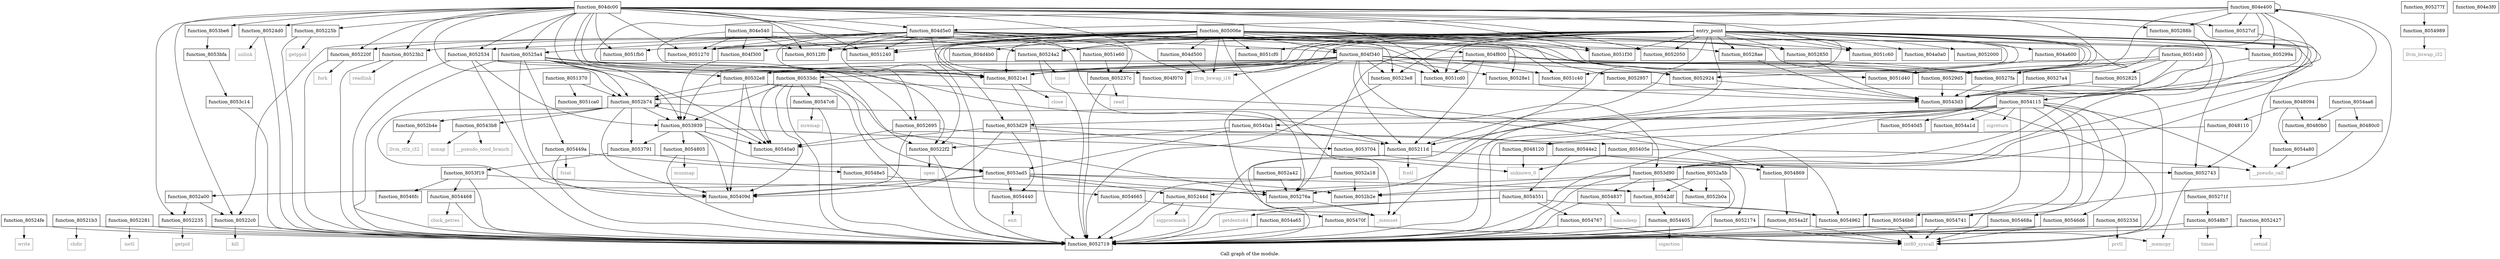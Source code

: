 digraph "Call graph of the module." {
  label="Call graph of the module.";
  node [shape=record];

  Node_function_8052427 [label="{function_8052427}"];
  Node_function_805288b [label="{function_805288b}"];
  Node_function_80528ae [label="{function_80528ae}"];
  Node_function_805244d [label="{function_805244d}"];
  Node_function_80528e1 [label="{function_80528e1}"];
  Node_function_8052924 [label="{function_8052924}"];
  Node_function_80524a2 [label="{function_80524a2}"];
  Node_function_80523e8 [label="{function_80523e8}"];
  Node_function_8051f30 [label="{function_8051f30}"];
  Node_function_80532e8 [label="{function_80532e8}"];
  Node_function_8051eb0 [label="{function_8051eb0}"];
  Node_function_80524d0 [label="{function_80524d0}"];
  Node_function_8052957 [label="{function_8052957}"];
  Node_function_80524fe [label="{function_80524fe}"];
  Node_function_805299a [label="{function_805299a}"];
  Node_function_8052534 [label="{function_8052534}"];
  Node_function_80525a4 [label="{function_80525a4}"];
  Node_function_80529d5 [label="{function_80529d5}"];
  Node_function_8052695 [label="{function_8052695}"];
  Node_function_80533dc [label="{function_80533dc}"];
  Node_function_8052a00 [label="{function_8052a00}"];
  Node_function_8052719 [label="{function_8052719}"];
  Node_function_8052a18 [label="{function_8052a18}"];
  Node_function_805271f [label="{function_805271f}"];
  Node_function_805237c [label="{function_805237c}"];
  Node_function_80527a4 [label="{function_80527a4}"];
  Node_function_8051fb0 [label="{function_8051fb0}"];
  Node_function_8052000 [label="{function_8052000}"];
  Node_function_8052050 [label="{function_8052050}"];
  Node_function_805211d [label="{function_805211d}"];
  Node_function_8052174 [label="{function_8052174}"];
  Node_function_8052b4e [label="{function_8052b4e}"];
  Node_function_80521b3 [label="{function_80521b3}"];
  Node_function_80521e1 [label="{function_80521e1}"];
  Node_function_805220f [label="{function_805220f}"];
  Node_function_8052235 [label="{function_8052235}"];
  Node_function_80527cf [label="{function_80527cf}"];
  Node_function_805225b [label="{function_805225b}"];
  Node_function_8052281 [label="{function_8052281}"];
  Node_function_8052a42 [label="{function_8052a42}"];
  Node_function_8052743 [label="{function_8052743}"];
  Node_function_8052b2e [label="{function_8052b2e}"];
  Node_function_80527fa [label="{function_80527fa}"];
  Node_function_80522c0 [label="{function_80522c0}"];
  Node_function_8052b74 [label="{function_8052b74}"];
  Node_function_80522f2 [label="{function_80522f2}"];
  Node_function_80523b2 [label="{function_80523b2}"];
  Node_function_8052a5b [label="{function_8052a5b}"];
  Node_function_805276a [label="{function_805276a}"];
  Node_function_8052b0a [label="{function_8052b0a}"];
  Node_function_805277f [label="{function_805277f}"];
  Node_function_8052825 [label="{function_8052825}"];
  Node_function_805233d [label="{function_805233d}"];
  Node_function_8054a2f [label="{function_8054a2f}"];
  Node_function_8054a65 [label="{function_8054a65}"];
  Node_function_8053704 [label="{function_8053704}"];
  Node_function_8053791 [label="{function_8053791}"];
  Node_function_8053939 [label="{function_8053939}"];
  Node_function_8053ad5 [label="{function_8053ad5}"];
  Node_function_8053be6 [label="{function_8053be6}"];
  Node_function_8053bfa [label="{function_8053bfa}"];
  Node_function_8053c14 [label="{function_8053c14}"];
  Node_function_8053d29 [label="{function_8053d29}"];
  Node_function_8053d90 [label="{function_8053d90}"];
  Node_function_8053f19 [label="{function_8053f19}"];
  Node_function_805405e [label="{function_805405e}"];
  Node_function_805409d [label="{function_805409d}"];
  Node_function_80540a0 [label="{function_80540a0}"];
  Node_function_80540a1 [label="{function_80540a1}"];
  Node_function_80540d5 [label="{function_80540d5}"];
  Node_function_8054115 [label="{function_8054115}"];
  Node_function_80542df [label="{function_80542df}"];
  Node_function_80543b8 [label="{function_80543b8}"];
  Node_function_80543d3 [label="{function_80543d3}"];
  Node_function_8054405 [label="{function_8054405}"];
  Node_function_8054440 [label="{function_8054440}"];
  Node_function_8054468 [label="{function_8054468}"];
  Node_function_805449a [label="{function_805449a}"];
  Node_function_80544e2 [label="{function_80544e2}"];
  Node_function_8054551 [label="{function_8054551}"];
  Node_function_8054665 [label="{function_8054665}"];
  Node_function_805468a [label="{function_805468a}"];
  Node_function_80546b0 [label="{function_80546b0}"];
  Node_function_80546d6 [label="{function_80546d6}"];
  Node_function_80546fc [label="{function_80546fc}"];
  Node_function_805470f [label="{function_805470f}"];
  Node_function_8054741 [label="{function_8054741}"];
  Node_function_8054767 [label="{function_8054767}"];
  Node_function_80547c6 [label="{function_80547c6}"];
  Node_function_8054805 [label="{function_8054805}"];
  Node_function_8054837 [label="{function_8054837}"];
  Node_function_8054869 [label="{function_8054869}"];
  Node_function_80548b7 [label="{function_80548b7}"];
  Node_function_80548e5 [label="{function_80548e5}"];
  Node_function_8054962 [label="{function_8054962}"];
  Node_function_8054989 [label="{function_8054989}"];
  Node_function_8054a1d [label="{function_8054a1d}"];
  Node_function_8054a80 [label="{function_8054a80}"];
  Node_function_8054aa6 [label="{function_8054aa6}"];
  Node_llvm_ctlz_i32 [color="gray50", fontcolor="gray50", label="{llvm_ctlz_i32}"];
  Node_llvm_bswap_i32 [color="gray50", fontcolor="gray50", label="{llvm_bswap_i32}"];
  Node__memset [color="gray50", fontcolor="gray50", label="{_memset}"];
  Node__memcpy [color="gray50", fontcolor="gray50", label="{_memcpy}"];
  Node_llvm_bswap_i16 [color="gray50", fontcolor="gray50", label="{llvm_bswap_i16}"];
  Node_unknown_0 [color="gray50", fontcolor="gray50", label="{unknown_0}"];
  Node_fcntl [color="gray50", fontcolor="gray50", label="{fcntl}"];
  Node_int80_syscall [color="gray50", fontcolor="gray50", label="{int80_syscall}"];
  Node_chdir [color="gray50", fontcolor="gray50", label="{chdir}"];
  Node_close [color="gray50", fontcolor="gray50", label="{close}"];
  Node_fork [color="gray50", fontcolor="gray50", label="{fork}"];
  Node_getpid [color="gray50", fontcolor="gray50", label="{getpid}"];
  Node_getppid [color="gray50", fontcolor="gray50", label="{getppid}"];
  Node_ioctl [color="gray50", fontcolor="gray50", label="{ioctl}"];
  Node_kill [color="gray50", fontcolor="gray50", label="{kill}"];
  Node_open [color="gray50", fontcolor="gray50", label="{open}"];
  Node_prctl [color="gray50", fontcolor="gray50", label="{prctl}"];
  Node_read [color="gray50", fontcolor="gray50", label="{read}"];
  Node_readlink [color="gray50", fontcolor="gray50", label="{readlink}"];
  Node_setsid [color="gray50", fontcolor="gray50", label="{setsid}"];
  Node_sigprocmask [color="gray50", fontcolor="gray50", label="{sigprocmask}"];
  Node_time [color="gray50", fontcolor="gray50", label="{time}"];
  Node_unlink [color="gray50", fontcolor="gray50", label="{unlink}"];
  Node_write [color="gray50", fontcolor="gray50", label="{write}"];
  Node_sigreturn [color="gray50", fontcolor="gray50", label="{sigreturn}"];
  Node_mmap [color="gray50", fontcolor="gray50", label="{mmap}"];
  Node_sigaction [color="gray50", fontcolor="gray50", label="{sigaction}"];
  Node_exit [color="gray50", fontcolor="gray50", label="{exit}"];
  Node_clock_getres [color="gray50", fontcolor="gray50", label="{clock_getres}"];
  Node_fstat [color="gray50", fontcolor="gray50", label="{fstat}"];
  Node_getdents64 [color="gray50", fontcolor="gray50", label="{getdents64}"];
  Node_mremap [color="gray50", fontcolor="gray50", label="{mremap}"];
  Node_munmap [color="gray50", fontcolor="gray50", label="{munmap}"];
  Node_nanosleep [color="gray50", fontcolor="gray50", label="{nanosleep}"];
  Node_times [color="gray50", fontcolor="gray50", label="{times}"];
  Node_function_8052850 [label="{function_8052850}"];
  Node___pseudo_call [color="gray50", fontcolor="gray50", label="{__pseudo_call}"];
  Node___pseudo_cond_branch [color="gray50", fontcolor="gray50", label="{__pseudo_cond_branch}"];
  Node_function_8048094 [label="{function_8048094}"];
  Node_function_80480b0 [label="{function_80480b0}"];
  Node_function_80480c0 [label="{function_80480c0}"];
  Node_function_8048110 [label="{function_8048110}"];
  Node_function_8048120 [label="{function_8048120}"];
  Node_entry_point [label="{entry_point}"];
  Node_function_804a0a0 [label="{function_804a0a0}"];
  Node_function_804a600 [label="{function_804a600}"];
  Node_function_804d4b0 [label="{function_804d4b0}"];
  Node_function_804d500 [label="{function_804d500}"];
  Node_function_804d5e0 [label="{function_804d5e0}"];
  Node_function_804dc00 [label="{function_804dc00}"];
  Node_function_804e3f0 [label="{function_804e3f0}"];
  Node_function_804e400 [label="{function_804e400}"];
  Node_function_804e540 [label="{function_804e540}"];
  Node_function_804f070 [label="{function_804f070}"];
  Node_function_804f300 [label="{function_804f300}"];
  Node_function_804f340 [label="{function_804f340}"];
  Node_function_804f800 [label="{function_804f800}"];
  Node_function_805006e [label="{function_805006e}"];
  Node_function_8051240 [label="{function_8051240}"];
  Node_function_8051270 [label="{function_8051270}"];
  Node_function_80512f0 [label="{function_80512f0}"];
  Node_function_8051370 [label="{function_8051370}"];
  Node_function_8051c40 [label="{function_8051c40}"];
  Node_function_8051c60 [label="{function_8051c60}"];
  Node_function_8051ca0 [label="{function_8051ca0}"];
  Node_function_8051cd0 [label="{function_8051cd0}"];
  Node_function_8051cf0 [label="{function_8051cf0}"];
  Node_function_8051d40 [label="{function_8051d40}"];
  Node_function_8051e60 [label="{function_8051e60}"];
  Node_function_8052427 -> Node_function_8052719;
  Node_function_8052427 -> Node_setsid;
  Node_function_805288b -> Node_function_80543d3;
  Node_function_80528ae -> Node_function_80543d3;
  Node_function_805244d -> Node_function_8052719;
  Node_function_805244d -> Node_sigprocmask;
  Node_function_80528e1 -> Node_function_80543d3;
  Node_function_8052924 -> Node_function_80543d3;
  Node_function_80524a2 -> Node_function_8052719;
  Node_function_80524a2 -> Node_time;
  Node_function_80523e8 -> Node_function_8052719;
  Node_function_80523e8 -> Node_int80_syscall;
  Node_function_80532e8 -> Node_function_8052719;
  Node_function_80532e8 -> Node_function_8052b74;
  Node_function_80532e8 -> Node_function_805276a;
  Node_function_80532e8 -> Node_function_805409d;
  Node_function_80532e8 -> Node_function_80540a0;
  Node_function_8051eb0 -> Node_function_80529d5;
  Node_function_8051eb0 -> Node_function_8052719;
  Node_function_8051eb0 -> Node_function_80521e1;
  Node_function_8051eb0 -> Node_function_80527fa;
  Node_function_8051eb0 -> Node_function_8052825;
  Node_function_80524d0 -> Node_function_8052719;
  Node_function_80524d0 -> Node_unlink;
  Node_function_8052957 -> Node_function_80543d3;
  Node_function_80524fe -> Node_function_8052719;
  Node_function_80524fe -> Node_write;
  Node_function_805299a -> Node_function_80543d3;
  Node_function_8052534 -> Node_function_8052719;
  Node_function_8052534 -> Node_function_80521e1;
  Node_function_8052534 -> Node_function_8053939;
  Node_function_8052534 -> Node_function_805409d;
  Node_function_8052534 -> Node_function_80540a0;
  Node_function_80525a4 -> Node_function_80532e8;
  Node_function_80525a4 -> Node_function_8052719;
  Node_function_80525a4 -> Node_function_805211d;
  Node_function_80525a4 -> Node_function_80521e1;
  Node_function_80525a4 -> Node_function_8052b74;
  Node_function_80525a4 -> Node_function_80522f2;
  Node_function_80525a4 -> Node_function_8053939;
  Node_function_80525a4 -> Node_function_805409d;
  Node_function_80525a4 -> Node_function_805449a;
  Node_function_80529d5 -> Node_function_80543d3;
  Node_function_8052695 -> Node_function_805409d;
  Node_function_8052695 -> Node_function_80540a0;
  Node_function_8052695 -> Node_function_80544e2;
  Node_function_80533dc -> Node_function_8052719;
  Node_function_80533dc -> Node_function_8052b74;
  Node_function_80533dc -> Node_function_8053939;
  Node_function_80533dc -> Node_function_8053ad5;
  Node_function_80533dc -> Node_function_805409d;
  Node_function_80533dc -> Node_function_80540a0;
  Node_function_80533dc -> Node_function_80547c6;
  Node_function_80533dc -> Node_function_8054962;
  Node_function_8052a00 -> Node_function_8052235;
  Node_function_8052a00 -> Node_function_80522c0;
  Node_function_8052a18 -> Node_function_8052719;
  Node_function_8052a18 -> Node_function_8052b2e;
  Node_function_805271f -> Node_function_80548b7;
  Node_function_805237c -> Node_function_8052719;
  Node_function_805237c -> Node_read;
  Node_function_80527a4 -> Node_function_80543d3;
  Node_function_805211d -> Node_function_8052719;
  Node_function_805211d -> Node_function_8052174;
  Node_function_805211d -> Node_fcntl;
  Node_function_8052174 -> Node_function_8052719;
  Node_function_8052174 -> Node_int80_syscall;
  Node_function_8052b4e -> Node_llvm_ctlz_i32;
  Node_function_80521b3 -> Node_function_8052719;
  Node_function_80521b3 -> Node_chdir;
  Node_function_80521e1 -> Node_function_8052719;
  Node_function_80521e1 -> Node_close;
  Node_function_805220f -> Node_function_8052719;
  Node_function_805220f -> Node_fork;
  Node_function_8052235 -> Node_function_8052719;
  Node_function_8052235 -> Node_getpid;
  Node_function_80527cf -> Node_function_80543d3;
  Node_function_805225b -> Node_function_8052719;
  Node_function_805225b -> Node_getppid;
  Node_function_8052281 -> Node_function_8052719;
  Node_function_8052281 -> Node_ioctl;
  Node_function_8052a42 -> Node_function_805276a;
  Node_function_8052743 -> Node__memcpy;
  Node_function_80527fa -> Node_function_80543d3;
  Node_function_80522c0 -> Node_function_8052719;
  Node_function_80522c0 -> Node_kill;
  Node_function_8052b74 -> Node_function_8052719;
  Node_function_8052b74 -> Node_function_8052b4e;
  Node_function_8052b74 -> Node_function_8052b74;
  Node_function_8052b74 -> Node_function_8053791;
  Node_function_8052b74 -> Node_function_8053939;
  Node_function_8052b74 -> Node_function_805409d;
  Node_function_8052b74 -> Node_function_80540a0;
  Node_function_8052b74 -> Node_function_80543b8;
  Node_function_8052b74 -> Node_function_8054869;
  Node_function_80522f2 -> Node_function_8052719;
  Node_function_80522f2 -> Node_open;
  Node_function_80523b2 -> Node_function_8052719;
  Node_function_80523b2 -> Node_readlink;
  Node_function_8052a5b -> Node_function_8052719;
  Node_function_8052a5b -> Node_function_8052b2e;
  Node_function_8052a5b -> Node_function_8052b0a;
  Node_function_8052a5b -> Node_function_80542df;
  Node_function_805276a -> Node__memset;
  Node_function_805277f -> Node_function_8054989;
  Node_function_8052825 -> Node_function_80543d3;
  Node_function_805233d -> Node_function_8052719;
  Node_function_805233d -> Node_prctl;
  Node_function_8054a2f -> Node_function_8052719;
  Node_function_8054a2f -> Node_int80_syscall;
  Node_function_8054a65 -> Node_function_8052719;
  Node_function_8053704 -> Node_function_8054869;
  Node_function_8053791 -> Node_function_8053ad5;
  Node_function_8053791 -> Node_function_8053f19;
  Node_function_8053939 -> Node_function_8053704;
  Node_function_8053939 -> Node_function_8053791;
  Node_function_8053939 -> Node_function_8053ad5;
  Node_function_8053939 -> Node_function_805409d;
  Node_function_8053939 -> Node_function_80540a0;
  Node_function_8053939 -> Node_function_8054805;
  Node_function_8053ad5 -> Node_function_805244d;
  Node_function_8053ad5 -> Node_function_8052a00;
  Node_function_8053ad5 -> Node_function_8052b2e;
  Node_function_8053ad5 -> Node_function_805276a;
  Node_function_8053ad5 -> Node_function_805409d;
  Node_function_8053ad5 -> Node_function_80542df;
  Node_function_8053ad5 -> Node_function_8054440;
  Node_function_8053be6 -> Node_function_8053bfa;
  Node_function_8053bfa -> Node_function_8053c14;
  Node_function_8053c14 -> Node_function_8052719;
  Node_function_8053d29 -> Node_function_805405e;
  Node_function_8053d29 -> Node_function_805409d;
  Node_function_8053d29 -> Node_function_80540a0;
  Node_function_8053d29 -> Node_function_8054440;
  Node_function_8053d29 -> Node_unknown_0;
  Node_function_8053d90 -> Node_function_805244d;
  Node_function_8053d90 -> Node_function_8052719;
  Node_function_8053d90 -> Node_function_8052b2e;
  Node_function_8053d90 -> Node_function_8052b0a;
  Node_function_8053d90 -> Node_function_80542df;
  Node_function_8053d90 -> Node_function_8054837;
  Node_function_8053f19 -> Node_function_8052719;
  Node_function_8053f19 -> Node_function_8054468;
  Node_function_8053f19 -> Node_function_8054665;
  Node_function_8053f19 -> Node_function_80546fc;
  Node_function_805405e -> Node_unknown_0;
  Node_function_805405e -> Node___pseudo_call;
  Node_function_80540a1 -> Node_function_805211d;
  Node_function_80540a1 -> Node_function_80522f2;
  Node_function_80540a1 -> Node_function_8053ad5;
  Node_function_8054115 -> Node_function_8052719;
  Node_function_8054115 -> Node_function_805276a;
  Node_function_8054115 -> Node_function_8053d29;
  Node_function_8054115 -> Node_function_80540a1;
  Node_function_8054115 -> Node_function_80540d5;
  Node_function_8054115 -> Node_function_805468a;
  Node_function_8054115 -> Node_function_80546b0;
  Node_function_8054115 -> Node_function_80546d6;
  Node_function_8054115 -> Node_function_8054741;
  Node_function_8054115 -> Node_function_8054962;
  Node_function_8054115 -> Node_function_8054a1d;
  Node_function_8054115 -> Node_sigreturn;
  Node_function_8054115 -> Node___pseudo_call;
  Node_function_80542df -> Node_function_8054405;
  Node_function_80542df -> Node_function_8054962;
  Node_function_80543b8 -> Node_mmap;
  Node_function_80543b8 -> Node___pseudo_cond_branch;
  Node_function_80543d3 -> Node_function_8052719;
  Node_function_80543d3 -> Node_int80_syscall;
  Node_function_8054405 -> Node_function_8052719;
  Node_function_8054405 -> Node_sigaction;
  Node_function_8054440 -> Node_exit;
  Node_function_8054468 -> Node_function_8052719;
  Node_function_8054468 -> Node_clock_getres;
  Node_function_805449a -> Node_function_8052719;
  Node_function_805449a -> Node_function_80548e5;
  Node_function_805449a -> Node_fstat;
  Node_function_80544e2 -> Node_function_8052743;
  Node_function_80544e2 -> Node_function_8054551;
  Node_function_8054551 -> Node_function_8052719;
  Node_function_8054551 -> Node_function_8054767;
  Node_function_8054551 -> Node_function_8054962;
  Node_function_8054551 -> Node_getdents64;
  Node_function_8054665 -> Node_function_805470f;
  Node_function_805468a -> Node_function_8052719;
  Node_function_805468a -> Node_int80_syscall;
  Node_function_80546b0 -> Node_function_8052719;
  Node_function_80546b0 -> Node_int80_syscall;
  Node_function_80546d6 -> Node_function_8052719;
  Node_function_80546d6 -> Node_int80_syscall;
  Node_function_805470f -> Node_function_8052719;
  Node_function_805470f -> Node_int80_syscall;
  Node_function_8054741 -> Node_function_8052719;
  Node_function_8054741 -> Node_int80_syscall;
  Node_function_8054767 -> Node_function_8052719;
  Node_function_8054767 -> Node_int80_syscall;
  Node_function_80547c6 -> Node_function_8052719;
  Node_function_80547c6 -> Node_mremap;
  Node_function_8054805 -> Node_function_8052719;
  Node_function_8054805 -> Node_munmap;
  Node_function_8054837 -> Node_function_8052719;
  Node_function_8054837 -> Node_nanosleep;
  Node_function_8054869 -> Node_function_8054a2f;
  Node_function_80548b7 -> Node_function_8052719;
  Node_function_80548b7 -> Node_times;
  Node_function_80548e5 -> Node_function_805276a;
  Node_function_8054962 -> Node__memcpy;
  Node_function_8054989 -> Node_llvm_bswap_i32;
  Node_function_8054a80 -> Node___pseudo_call;
  Node_function_8054aa6 -> Node_function_80480b0;
  Node_function_8054aa6 -> Node_function_80480c0;
  Node_function_8052850 -> Node_function_80543d3;
  Node_function_8048094 -> Node_function_8054a80;
  Node_function_8048094 -> Node_function_80480b0;
  Node_function_8048094 -> Node_function_8048110;
  Node_function_80480c0 -> Node___pseudo_call;
  Node_function_8048110 -> Node_function_8048120;
  Node_function_8048120 -> Node_unknown_0;
  Node_entry_point -> Node_function_80528ae;
  Node_entry_point -> Node_function_8052924;
  Node_entry_point -> Node_function_80524a2;
  Node_entry_point -> Node_function_80523e8;
  Node_entry_point -> Node_function_8051f30;
  Node_entry_point -> Node_function_80532e8;
  Node_entry_point -> Node_function_805299a;
  Node_entry_point -> Node_function_80529d5;
  Node_entry_point -> Node_function_8052719;
  Node_entry_point -> Node_function_8051fb0;
  Node_entry_point -> Node_function_8052000;
  Node_entry_point -> Node_function_8052050;
  Node_entry_point -> Node_function_805211d;
  Node_entry_point -> Node_function_80521e1;
  Node_entry_point -> Node_function_8052743;
  Node_entry_point -> Node_function_80527fa;
  Node_entry_point -> Node_function_805276a;
  Node_entry_point -> Node_function_8053d90;
  Node_entry_point -> Node_function_8054115;
  Node_entry_point -> Node__memset;
  Node_entry_point -> Node_llvm_bswap_i16;
  Node_entry_point -> Node_function_8052850;
  Node_entry_point -> Node_function_804a0a0;
  Node_entry_point -> Node_function_804a600;
  Node_entry_point -> Node_function_804f070;
  Node_entry_point -> Node_function_8051240;
  Node_entry_point -> Node_function_8051270;
  Node_entry_point -> Node_function_80512f0;
  Node_entry_point -> Node_function_8051c40;
  Node_entry_point -> Node_function_8051c60;
  Node_entry_point -> Node_function_8051cd0;
  Node_entry_point -> Node_function_8051cf0;
  Node_entry_point -> Node_function_8051d40;
  Node_function_804a600 -> Node_function_8051d40;
  Node_function_804d500 -> Node_llvm_bswap_i16;
  Node_function_804d5e0 -> Node_function_8051f30;
  Node_function_804d5e0 -> Node_function_8052534;
  Node_function_804d5e0 -> Node_function_80525a4;
  Node_function_804d5e0 -> Node_function_8052695;
  Node_function_804d5e0 -> Node_function_8052050;
  Node_function_804d5e0 -> Node_function_80521e1;
  Node_function_804d5e0 -> Node_function_80522c0;
  Node_function_804d5e0 -> Node_function_80522f2;
  Node_function_804d5e0 -> Node_function_80523b2;
  Node_function_804d5e0 -> Node_function_805276a;
  Node_function_804d5e0 -> Node_function_8053d90;
  Node_function_804d5e0 -> Node_llvm_bswap_i16;
  Node_function_804d5e0 -> Node_function_8051240;
  Node_function_804d5e0 -> Node_function_8051270;
  Node_function_804d5e0 -> Node_function_80512f0;
  Node_function_804d5e0 -> Node_function_8051c40;
  Node_function_804d5e0 -> Node_function_8051c60;
  Node_function_804d5e0 -> Node_function_8051cd0;
  Node_function_804d5e0 -> Node_function_8051d40;
  Node_function_804d5e0 -> Node_function_8051e60;
  Node_function_804dc00 -> Node_function_805288b;
  Node_function_804dc00 -> Node_function_80524a2;
  Node_function_804dc00 -> Node_function_8051f30;
  Node_function_804dc00 -> Node_function_80524d0;
  Node_function_804dc00 -> Node_function_8052534;
  Node_function_804dc00 -> Node_function_80525a4;
  Node_function_804dc00 -> Node_function_80529d5;
  Node_function_804dc00 -> Node_function_8052695;
  Node_function_804dc00 -> Node_function_805237c;
  Node_function_804dc00 -> Node_function_8051fb0;
  Node_function_804dc00 -> Node_function_8052050;
  Node_function_804dc00 -> Node_function_80521e1;
  Node_function_804dc00 -> Node_function_805220f;
  Node_function_804dc00 -> Node_function_8052235;
  Node_function_804dc00 -> Node_function_80527cf;
  Node_function_804dc00 -> Node_function_805225b;
  Node_function_804dc00 -> Node_function_80522c0;
  Node_function_804dc00 -> Node_function_8052b74;
  Node_function_804dc00 -> Node_function_80522f2;
  Node_function_804dc00 -> Node_function_80523b2;
  Node_function_804dc00 -> Node_function_8053be6;
  Node_function_804dc00 -> Node_function_8053d90;
  Node_function_804dc00 -> Node_function_804d5e0;
  Node_function_804dc00 -> Node_function_8051240;
  Node_function_804dc00 -> Node_function_8051270;
  Node_function_804dc00 -> Node_function_80512f0;
  Node_function_804dc00 -> Node_function_8051c60;
  Node_function_804dc00 -> Node_function_8051cd0;
  Node_function_804e400 -> Node_function_805288b;
  Node_function_804e400 -> Node_function_805299a;
  Node_function_804e400 -> Node_function_80529d5;
  Node_function_804e400 -> Node_function_8052719;
  Node_function_804e400 -> Node_function_805211d;
  Node_function_804e400 -> Node_function_80521e1;
  Node_function_804e400 -> Node_function_80527cf;
  Node_function_804e400 -> Node_function_80527fa;
  Node_function_804e400 -> Node_function_8053d90;
  Node_function_804e400 -> Node_function_804d5e0;
  Node_function_804e400 -> Node_function_804e400;
  Node_function_804e540 -> Node_function_804f070;
  Node_function_804e540 -> Node_function_804f300;
  Node_function_804e540 -> Node_function_804f340;
  Node_function_804e540 -> Node_function_8051240;
  Node_function_804e540 -> Node_function_8051270;
  Node_function_804e540 -> Node_function_80512f0;
  Node_function_804f300 -> Node_function_8053939;
  Node_function_804f340 -> Node_function_80528e1;
  Node_function_804f340 -> Node_function_8052924;
  Node_function_804f340 -> Node_function_80523e8;
  Node_function_804f340 -> Node_function_80532e8;
  Node_function_804f340 -> Node_function_80529d5;
  Node_function_804f340 -> Node_function_80533dc;
  Node_function_804f340 -> Node_function_805211d;
  Node_function_804f340 -> Node_function_80521e1;
  Node_function_804f340 -> Node_function_80527fa;
  Node_function_804f340 -> Node_function_8053939;
  Node_function_804f340 -> Node_function_8053d90;
  Node_function_804f340 -> Node__memset;
  Node_function_804f340 -> Node_llvm_bswap_i16;
  Node_function_804f340 -> Node_function_804f070;
  Node_function_804f340 -> Node_function_8051c40;
  Node_function_804f340 -> Node_function_8051cd0;
  Node_function_804f800 -> Node_function_80529d5;
  Node_function_804f800 -> Node_function_805211d;
  Node_function_804f800 -> Node_function_80521e1;
  Node_function_804f800 -> Node_function_80527fa;
  Node_function_804f800 -> Node_function_8051cd0;
  Node_function_805006e -> Node_function_80528ae;
  Node_function_805006e -> Node_function_80528e1;
  Node_function_805006e -> Node_function_8052924;
  Node_function_805006e -> Node_function_80524a2;
  Node_function_805006e -> Node_function_80523e8;
  Node_function_805006e -> Node_function_8052957;
  Node_function_805006e -> Node_function_80529d5;
  Node_function_805006e -> Node_function_8052719;
  Node_function_805006e -> Node_function_80521e1;
  Node_function_805006e -> Node_function_805220f;
  Node_function_805006e -> Node_function_8052743;
  Node_function_805006e -> Node_function_80527fa;
  Node_function_805006e -> Node_function_8053d29;
  Node_function_805006e -> Node__memset;
  Node_function_805006e -> Node_llvm_bswap_i16;
  Node_function_805006e -> Node_function_8052850;
  Node_function_805006e -> Node_function_804d4b0;
  Node_function_805006e -> Node_function_804d500;
  Node_function_805006e -> Node_function_804f070;
  Node_function_805006e -> Node_function_804f300;
  Node_function_805006e -> Node_function_804f340;
  Node_function_805006e -> Node_function_804f800;
  Node_function_805006e -> Node_function_8051240;
  Node_function_805006e -> Node_function_8051270;
  Node_function_805006e -> Node_function_80512f0;
  Node_function_805006e -> Node_function_8051cf0;
  Node_function_8051370 -> Node_function_8052b74;
  Node_function_8051370 -> Node_function_8051ca0;
  Node_function_8051e60 -> Node_function_805237c;
}
